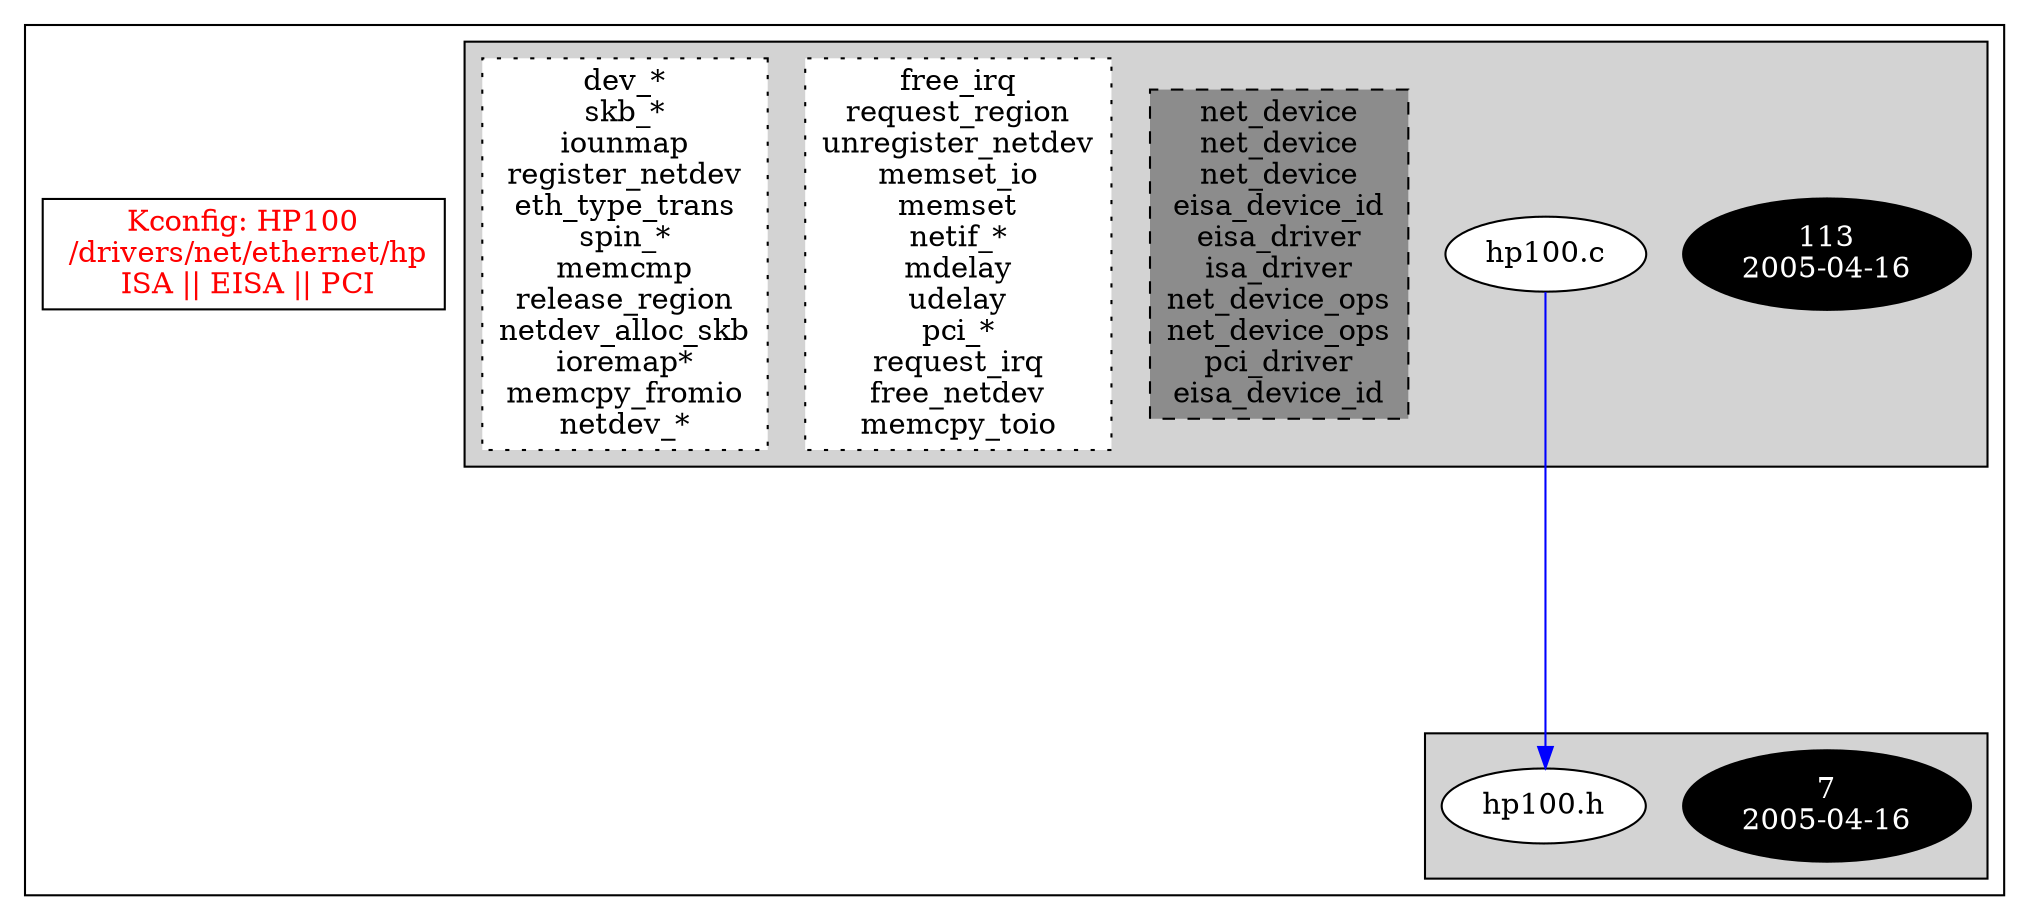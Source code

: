 digraph Driver {
	ranksep=2;
	splines=ortho;
	//Symbol: HP100
	subgraph "cluster_HP100"{
		subgraph "cluster_hp100.h" {
			style=filled
			"commit_hp100.h" [style=filled, fillcolor=black, fontcolor=white, label="7\n2005-04-16"];
			"hp100.h" [style=filled, fillcolor=white, fontcolor=black, label="hp100.h\n"];
		}
		subgraph "cluster_hp100.c" {
			style=filled
			"commit_hp100.c" [style=filled, fillcolor=black, fontcolor=white, label="113\n2005-04-16"];
			"hp100.c" [style=filled, fillcolor=white, fontcolor=black, label="hp100.c\n"];
			"structs-hp100.c" [style="filled,dashed" shape=box, fillcolor=grey55, fontcolor=black, label="net_device\nnet_device\nnet_device\neisa_device_id\neisa_driver\nisa_driver\nnet_device_ops\nnet_device_ops\npci_driver\neisa_device_id\n"];
			"funccall2-hp100.c" [style="filled,dotted" shape=box, fillcolor=white, fontcolor=black, label="free_irq\nrequest_region\nunregister_netdev\nmemset_io\nmemset\nnetif_*\nmdelay\nudelay\npci_*\nrequest_irq\nfree_netdev\nmemcpy_toio\n"];
			"funccall1-hp100.c" [style="filled,dotted" shape=box, fillcolor=white, fontcolor=black, label="dev_*\nskb_*\niounmap\nregister_netdev\neth_type_trans\nspin_*\nmemcmp\nrelease_region\nnetdev_alloc_skb\nioremap*\nmemcpy_fromio\nnetdev_*\n"];
		}
		"K:HP100" [label="Kconfig: HP100\n /drivers/net/ethernet/hp\n  ISA || EISA || PCI ", shape=box, fontcolor=red];
	}
"hp100.c" -> "hp100.h"[color=blue];
}
